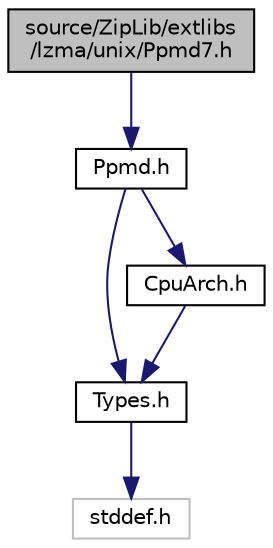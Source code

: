 digraph "source/ZipLib/extlibs/lzma/unix/Ppmd7.h"
{
 // LATEX_PDF_SIZE
  edge [fontname="Helvetica",fontsize="10",labelfontname="Helvetica",labelfontsize="10"];
  node [fontname="Helvetica",fontsize="10",shape=record];
  Node1 [label="source/ZipLib/extlibs\l/lzma/unix/Ppmd7.h",height=0.2,width=0.4,color="black", fillcolor="grey75", style="filled", fontcolor="black",tooltip=" "];
  Node1 -> Node2 [color="midnightblue",fontsize="10",style="solid",fontname="Helvetica"];
  Node2 [label="Ppmd.h",height=0.2,width=0.4,color="black", fillcolor="white", style="filled",URL="$unix_2_ppmd_8h.html",tooltip=" "];
  Node2 -> Node3 [color="midnightblue",fontsize="10",style="solid",fontname="Helvetica"];
  Node3 [label="Types.h",height=0.2,width=0.4,color="black", fillcolor="white", style="filled",URL="$unix_2_types_8h.html",tooltip=" "];
  Node3 -> Node4 [color="midnightblue",fontsize="10",style="solid",fontname="Helvetica"];
  Node4 [label="stddef.h",height=0.2,width=0.4,color="grey75", fillcolor="white", style="filled",tooltip=" "];
  Node2 -> Node5 [color="midnightblue",fontsize="10",style="solid",fontname="Helvetica"];
  Node5 [label="CpuArch.h",height=0.2,width=0.4,color="black", fillcolor="white", style="filled",URL="$unix_2_cpu_arch_8h.html",tooltip=" "];
  Node5 -> Node3 [color="midnightblue",fontsize="10",style="solid",fontname="Helvetica"];
}
